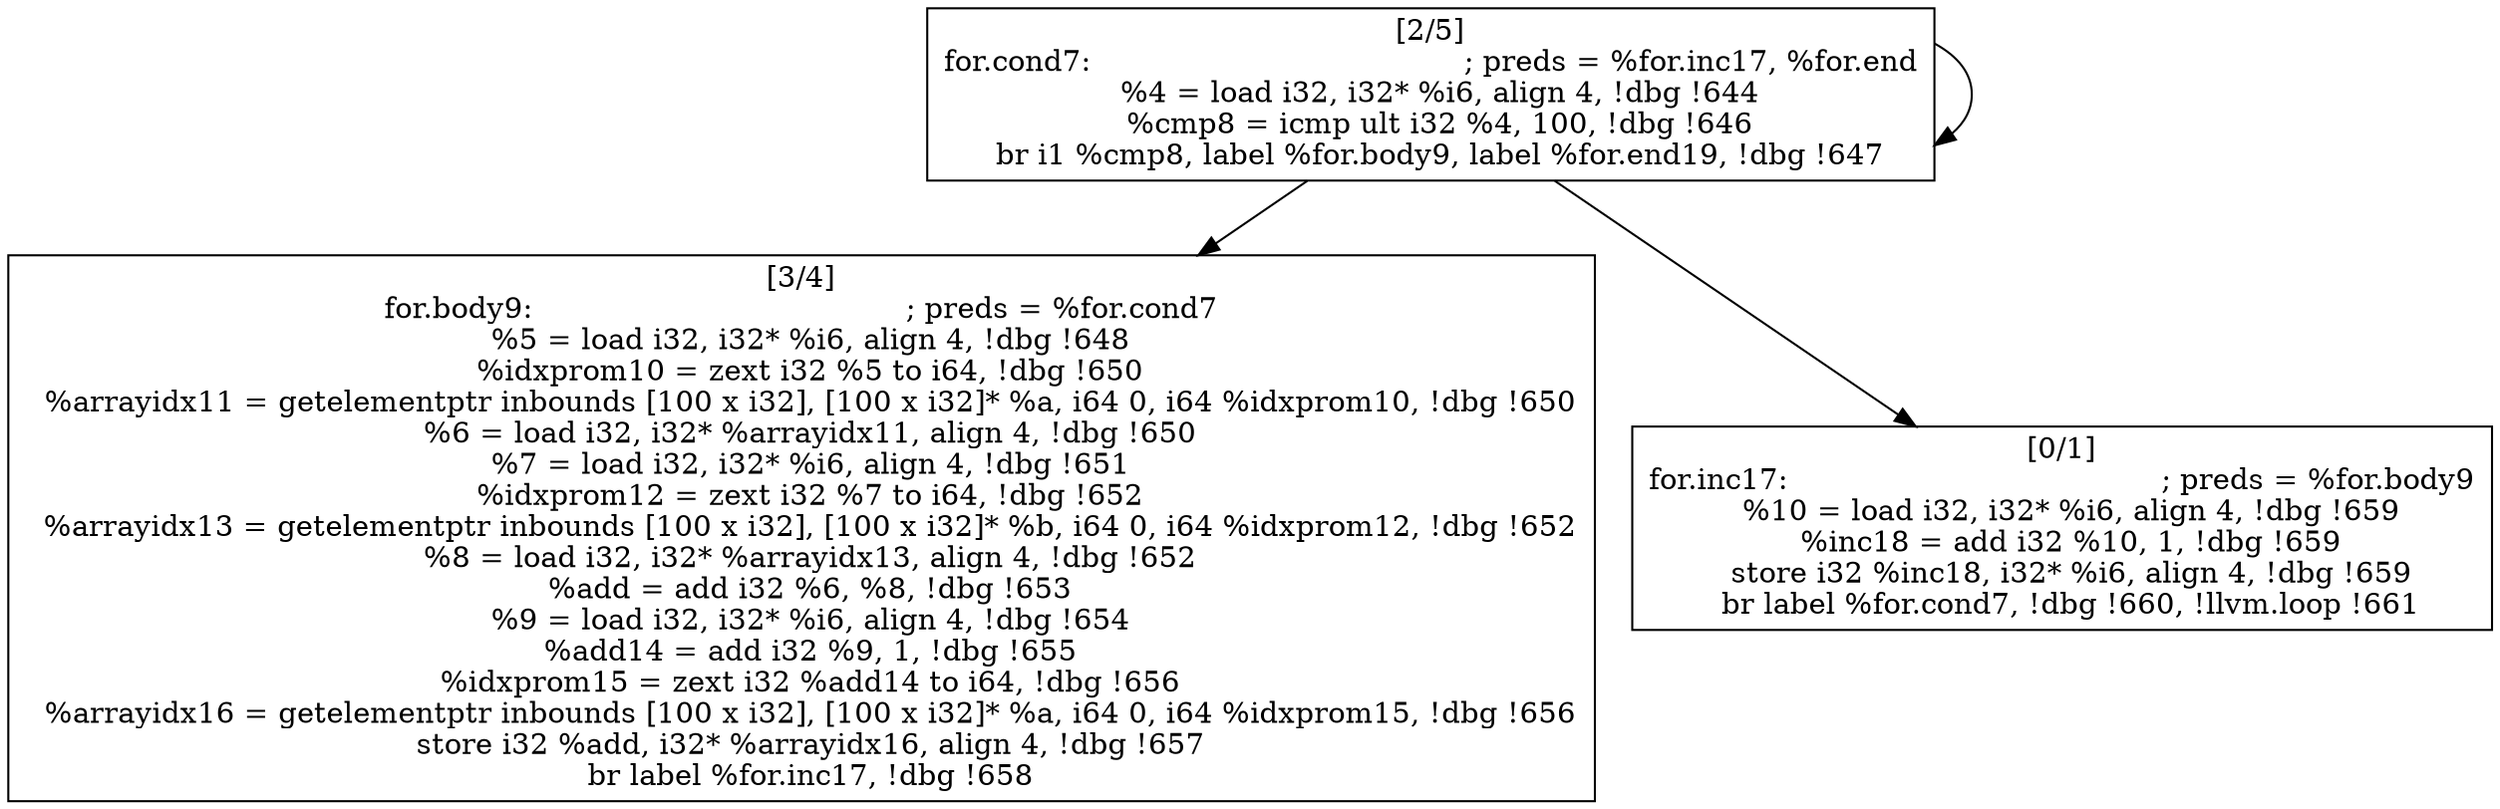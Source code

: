 
digraph G {


node65 [label="[3/4]
for.body9:                                        ; preds = %for.cond7
  %5 = load i32, i32* %i6, align 4, !dbg !648
  %idxprom10 = zext i32 %5 to i64, !dbg !650
  %arrayidx11 = getelementptr inbounds [100 x i32], [100 x i32]* %a, i64 0, i64 %idxprom10, !dbg !650
  %6 = load i32, i32* %arrayidx11, align 4, !dbg !650
  %7 = load i32, i32* %i6, align 4, !dbg !651
  %idxprom12 = zext i32 %7 to i64, !dbg !652
  %arrayidx13 = getelementptr inbounds [100 x i32], [100 x i32]* %b, i64 0, i64 %idxprom12, !dbg !652
  %8 = load i32, i32* %arrayidx13, align 4, !dbg !652
  %add = add i32 %6, %8, !dbg !653
  %9 = load i32, i32* %i6, align 4, !dbg !654
  %add14 = add i32 %9, 1, !dbg !655
  %idxprom15 = zext i32 %add14 to i64, !dbg !656
  %arrayidx16 = getelementptr inbounds [100 x i32], [100 x i32]* %a, i64 0, i64 %idxprom15, !dbg !656
  store i32 %add, i32* %arrayidx16, align 4, !dbg !657
  br label %for.inc17, !dbg !658
",shape=rectangle ]
node63 [label="[0/1]
for.inc17:                                        ; preds = %for.body9
  %10 = load i32, i32* %i6, align 4, !dbg !659
  %inc18 = add i32 %10, 1, !dbg !659
  store i32 %inc18, i32* %i6, align 4, !dbg !659
  br label %for.cond7, !dbg !660, !llvm.loop !661
",shape=rectangle ]
node64 [label="[2/5]
for.cond7:                                        ; preds = %for.inc17, %for.end
  %4 = load i32, i32* %i6, align 4, !dbg !644
  %cmp8 = icmp ult i32 %4, 100, !dbg !646
  br i1 %cmp8, label %for.body9, label %for.end19, !dbg !647
",shape=rectangle ]

node64->node65 [ ]
node64->node63 [ ]
node64->node64 [ ]


}

